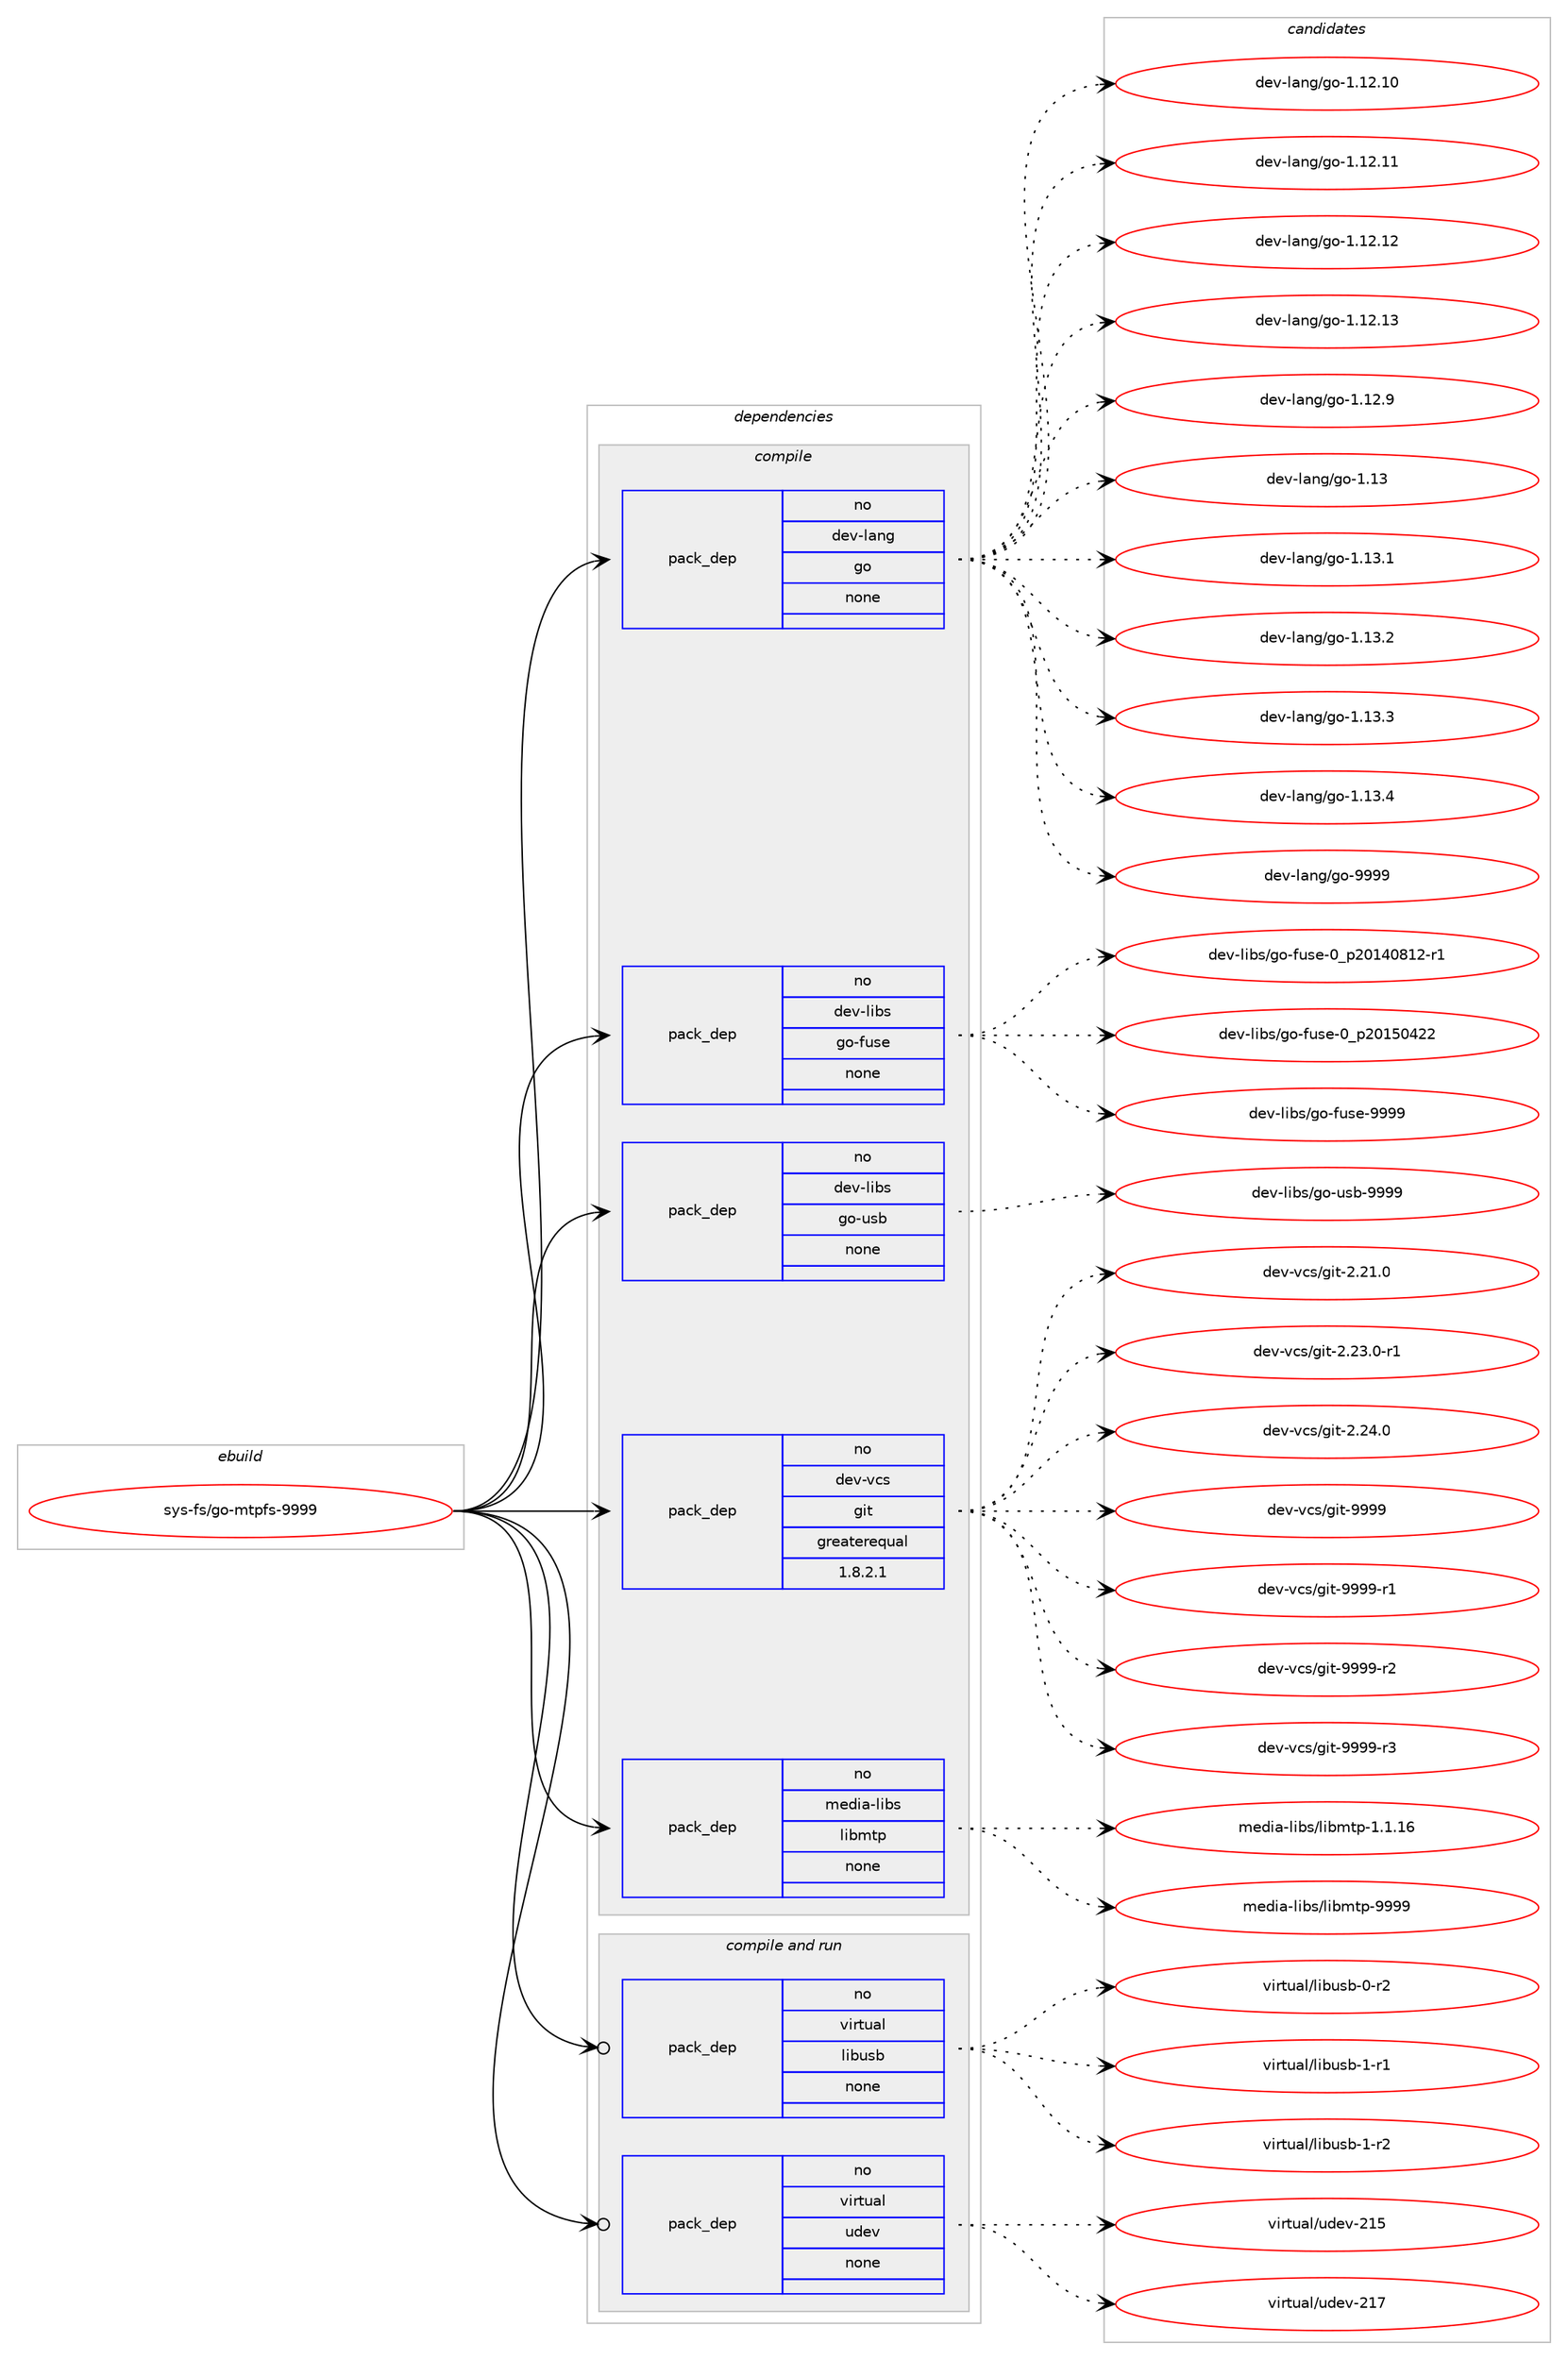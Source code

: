 digraph prolog {

# *************
# Graph options
# *************

newrank=true;
concentrate=true;
compound=true;
graph [rankdir=LR,fontname=Helvetica,fontsize=10,ranksep=1.5];#, ranksep=2.5, nodesep=0.2];
edge  [arrowhead=vee];
node  [fontname=Helvetica,fontsize=10];

# **********
# The ebuild
# **********

subgraph cluster_leftcol {
color=gray;
rank=same;
label=<<i>ebuild</i>>;
id [label="sys-fs/go-mtpfs-9999", color=red, width=4, href="../sys-fs/go-mtpfs-9999.svg"];
}

# ****************
# The dependencies
# ****************

subgraph cluster_midcol {
color=gray;
label=<<i>dependencies</i>>;
subgraph cluster_compile {
fillcolor="#eeeeee";
style=filled;
label=<<i>compile</i>>;
subgraph pack662143 {
dependency892208 [label=<<TABLE BORDER="0" CELLBORDER="1" CELLSPACING="0" CELLPADDING="4" WIDTH="220"><TR><TD ROWSPAN="6" CELLPADDING="30">pack_dep</TD></TR><TR><TD WIDTH="110">no</TD></TR><TR><TD>dev-lang</TD></TR><TR><TD>go</TD></TR><TR><TD>none</TD></TR><TR><TD></TD></TR></TABLE>>, shape=none, color=blue];
}
id:e -> dependency892208:w [weight=20,style="solid",arrowhead="vee"];
subgraph pack662144 {
dependency892209 [label=<<TABLE BORDER="0" CELLBORDER="1" CELLSPACING="0" CELLPADDING="4" WIDTH="220"><TR><TD ROWSPAN="6" CELLPADDING="30">pack_dep</TD></TR><TR><TD WIDTH="110">no</TD></TR><TR><TD>dev-libs</TD></TR><TR><TD>go-fuse</TD></TR><TR><TD>none</TD></TR><TR><TD></TD></TR></TABLE>>, shape=none, color=blue];
}
id:e -> dependency892209:w [weight=20,style="solid",arrowhead="vee"];
subgraph pack662145 {
dependency892210 [label=<<TABLE BORDER="0" CELLBORDER="1" CELLSPACING="0" CELLPADDING="4" WIDTH="220"><TR><TD ROWSPAN="6" CELLPADDING="30">pack_dep</TD></TR><TR><TD WIDTH="110">no</TD></TR><TR><TD>dev-libs</TD></TR><TR><TD>go-usb</TD></TR><TR><TD>none</TD></TR><TR><TD></TD></TR></TABLE>>, shape=none, color=blue];
}
id:e -> dependency892210:w [weight=20,style="solid",arrowhead="vee"];
subgraph pack662146 {
dependency892211 [label=<<TABLE BORDER="0" CELLBORDER="1" CELLSPACING="0" CELLPADDING="4" WIDTH="220"><TR><TD ROWSPAN="6" CELLPADDING="30">pack_dep</TD></TR><TR><TD WIDTH="110">no</TD></TR><TR><TD>dev-vcs</TD></TR><TR><TD>git</TD></TR><TR><TD>greaterequal</TD></TR><TR><TD>1.8.2.1</TD></TR></TABLE>>, shape=none, color=blue];
}
id:e -> dependency892211:w [weight=20,style="solid",arrowhead="vee"];
subgraph pack662147 {
dependency892212 [label=<<TABLE BORDER="0" CELLBORDER="1" CELLSPACING="0" CELLPADDING="4" WIDTH="220"><TR><TD ROWSPAN="6" CELLPADDING="30">pack_dep</TD></TR><TR><TD WIDTH="110">no</TD></TR><TR><TD>media-libs</TD></TR><TR><TD>libmtp</TD></TR><TR><TD>none</TD></TR><TR><TD></TD></TR></TABLE>>, shape=none, color=blue];
}
id:e -> dependency892212:w [weight=20,style="solid",arrowhead="vee"];
}
subgraph cluster_compileandrun {
fillcolor="#eeeeee";
style=filled;
label=<<i>compile and run</i>>;
subgraph pack662148 {
dependency892213 [label=<<TABLE BORDER="0" CELLBORDER="1" CELLSPACING="0" CELLPADDING="4" WIDTH="220"><TR><TD ROWSPAN="6" CELLPADDING="30">pack_dep</TD></TR><TR><TD WIDTH="110">no</TD></TR><TR><TD>virtual</TD></TR><TR><TD>libusb</TD></TR><TR><TD>none</TD></TR><TR><TD></TD></TR></TABLE>>, shape=none, color=blue];
}
id:e -> dependency892213:w [weight=20,style="solid",arrowhead="odotvee"];
subgraph pack662149 {
dependency892214 [label=<<TABLE BORDER="0" CELLBORDER="1" CELLSPACING="0" CELLPADDING="4" WIDTH="220"><TR><TD ROWSPAN="6" CELLPADDING="30">pack_dep</TD></TR><TR><TD WIDTH="110">no</TD></TR><TR><TD>virtual</TD></TR><TR><TD>udev</TD></TR><TR><TD>none</TD></TR><TR><TD></TD></TR></TABLE>>, shape=none, color=blue];
}
id:e -> dependency892214:w [weight=20,style="solid",arrowhead="odotvee"];
}
subgraph cluster_run {
fillcolor="#eeeeee";
style=filled;
label=<<i>run</i>>;
}
}

# **************
# The candidates
# **************

subgraph cluster_choices {
rank=same;
color=gray;
label=<<i>candidates</i>>;

subgraph choice662143 {
color=black;
nodesep=1;
choice1001011184510897110103471031114549464950464948 [label="dev-lang/go-1.12.10", color=red, width=4,href="../dev-lang/go-1.12.10.svg"];
choice1001011184510897110103471031114549464950464949 [label="dev-lang/go-1.12.11", color=red, width=4,href="../dev-lang/go-1.12.11.svg"];
choice1001011184510897110103471031114549464950464950 [label="dev-lang/go-1.12.12", color=red, width=4,href="../dev-lang/go-1.12.12.svg"];
choice1001011184510897110103471031114549464950464951 [label="dev-lang/go-1.12.13", color=red, width=4,href="../dev-lang/go-1.12.13.svg"];
choice10010111845108971101034710311145494649504657 [label="dev-lang/go-1.12.9", color=red, width=4,href="../dev-lang/go-1.12.9.svg"];
choice1001011184510897110103471031114549464951 [label="dev-lang/go-1.13", color=red, width=4,href="../dev-lang/go-1.13.svg"];
choice10010111845108971101034710311145494649514649 [label="dev-lang/go-1.13.1", color=red, width=4,href="../dev-lang/go-1.13.1.svg"];
choice10010111845108971101034710311145494649514650 [label="dev-lang/go-1.13.2", color=red, width=4,href="../dev-lang/go-1.13.2.svg"];
choice10010111845108971101034710311145494649514651 [label="dev-lang/go-1.13.3", color=red, width=4,href="../dev-lang/go-1.13.3.svg"];
choice10010111845108971101034710311145494649514652 [label="dev-lang/go-1.13.4", color=red, width=4,href="../dev-lang/go-1.13.4.svg"];
choice1001011184510897110103471031114557575757 [label="dev-lang/go-9999", color=red, width=4,href="../dev-lang/go-9999.svg"];
dependency892208:e -> choice1001011184510897110103471031114549464950464948:w [style=dotted,weight="100"];
dependency892208:e -> choice1001011184510897110103471031114549464950464949:w [style=dotted,weight="100"];
dependency892208:e -> choice1001011184510897110103471031114549464950464950:w [style=dotted,weight="100"];
dependency892208:e -> choice1001011184510897110103471031114549464950464951:w [style=dotted,weight="100"];
dependency892208:e -> choice10010111845108971101034710311145494649504657:w [style=dotted,weight="100"];
dependency892208:e -> choice1001011184510897110103471031114549464951:w [style=dotted,weight="100"];
dependency892208:e -> choice10010111845108971101034710311145494649514649:w [style=dotted,weight="100"];
dependency892208:e -> choice10010111845108971101034710311145494649514650:w [style=dotted,weight="100"];
dependency892208:e -> choice10010111845108971101034710311145494649514651:w [style=dotted,weight="100"];
dependency892208:e -> choice10010111845108971101034710311145494649514652:w [style=dotted,weight="100"];
dependency892208:e -> choice1001011184510897110103471031114557575757:w [style=dotted,weight="100"];
}
subgraph choice662144 {
color=black;
nodesep=1;
choice1001011184510810598115471031114510211711510145489511250484952485649504511449 [label="dev-libs/go-fuse-0_p20140812-r1", color=red, width=4,href="../dev-libs/go-fuse-0_p20140812-r1.svg"];
choice100101118451081059811547103111451021171151014548951125048495348525050 [label="dev-libs/go-fuse-0_p20150422", color=red, width=4,href="../dev-libs/go-fuse-0_p20150422.svg"];
choice100101118451081059811547103111451021171151014557575757 [label="dev-libs/go-fuse-9999", color=red, width=4,href="../dev-libs/go-fuse-9999.svg"];
dependency892209:e -> choice1001011184510810598115471031114510211711510145489511250484952485649504511449:w [style=dotted,weight="100"];
dependency892209:e -> choice100101118451081059811547103111451021171151014548951125048495348525050:w [style=dotted,weight="100"];
dependency892209:e -> choice100101118451081059811547103111451021171151014557575757:w [style=dotted,weight="100"];
}
subgraph choice662145 {
color=black;
nodesep=1;
choice10010111845108105981154710311145117115984557575757 [label="dev-libs/go-usb-9999", color=red, width=4,href="../dev-libs/go-usb-9999.svg"];
dependency892210:e -> choice10010111845108105981154710311145117115984557575757:w [style=dotted,weight="100"];
}
subgraph choice662146 {
color=black;
nodesep=1;
choice10010111845118991154710310511645504650494648 [label="dev-vcs/git-2.21.0", color=red, width=4,href="../dev-vcs/git-2.21.0.svg"];
choice100101118451189911547103105116455046505146484511449 [label="dev-vcs/git-2.23.0-r1", color=red, width=4,href="../dev-vcs/git-2.23.0-r1.svg"];
choice10010111845118991154710310511645504650524648 [label="dev-vcs/git-2.24.0", color=red, width=4,href="../dev-vcs/git-2.24.0.svg"];
choice1001011184511899115471031051164557575757 [label="dev-vcs/git-9999", color=red, width=4,href="../dev-vcs/git-9999.svg"];
choice10010111845118991154710310511645575757574511449 [label="dev-vcs/git-9999-r1", color=red, width=4,href="../dev-vcs/git-9999-r1.svg"];
choice10010111845118991154710310511645575757574511450 [label="dev-vcs/git-9999-r2", color=red, width=4,href="../dev-vcs/git-9999-r2.svg"];
choice10010111845118991154710310511645575757574511451 [label="dev-vcs/git-9999-r3", color=red, width=4,href="../dev-vcs/git-9999-r3.svg"];
dependency892211:e -> choice10010111845118991154710310511645504650494648:w [style=dotted,weight="100"];
dependency892211:e -> choice100101118451189911547103105116455046505146484511449:w [style=dotted,weight="100"];
dependency892211:e -> choice10010111845118991154710310511645504650524648:w [style=dotted,weight="100"];
dependency892211:e -> choice1001011184511899115471031051164557575757:w [style=dotted,weight="100"];
dependency892211:e -> choice10010111845118991154710310511645575757574511449:w [style=dotted,weight="100"];
dependency892211:e -> choice10010111845118991154710310511645575757574511450:w [style=dotted,weight="100"];
dependency892211:e -> choice10010111845118991154710310511645575757574511451:w [style=dotted,weight="100"];
}
subgraph choice662147 {
color=black;
nodesep=1;
choice109101100105974510810598115471081059810911611245494649464954 [label="media-libs/libmtp-1.1.16", color=red, width=4,href="../media-libs/libmtp-1.1.16.svg"];
choice10910110010597451081059811547108105981091161124557575757 [label="media-libs/libmtp-9999", color=red, width=4,href="../media-libs/libmtp-9999.svg"];
dependency892212:e -> choice109101100105974510810598115471081059810911611245494649464954:w [style=dotted,weight="100"];
dependency892212:e -> choice10910110010597451081059811547108105981091161124557575757:w [style=dotted,weight="100"];
}
subgraph choice662148 {
color=black;
nodesep=1;
choice1181051141161179710847108105981171159845484511450 [label="virtual/libusb-0-r2", color=red, width=4,href="../virtual/libusb-0-r2.svg"];
choice1181051141161179710847108105981171159845494511449 [label="virtual/libusb-1-r1", color=red, width=4,href="../virtual/libusb-1-r1.svg"];
choice1181051141161179710847108105981171159845494511450 [label="virtual/libusb-1-r2", color=red, width=4,href="../virtual/libusb-1-r2.svg"];
dependency892213:e -> choice1181051141161179710847108105981171159845484511450:w [style=dotted,weight="100"];
dependency892213:e -> choice1181051141161179710847108105981171159845494511449:w [style=dotted,weight="100"];
dependency892213:e -> choice1181051141161179710847108105981171159845494511450:w [style=dotted,weight="100"];
}
subgraph choice662149 {
color=black;
nodesep=1;
choice118105114116117971084711710010111845504953 [label="virtual/udev-215", color=red, width=4,href="../virtual/udev-215.svg"];
choice118105114116117971084711710010111845504955 [label="virtual/udev-217", color=red, width=4,href="../virtual/udev-217.svg"];
dependency892214:e -> choice118105114116117971084711710010111845504953:w [style=dotted,weight="100"];
dependency892214:e -> choice118105114116117971084711710010111845504955:w [style=dotted,weight="100"];
}
}

}

